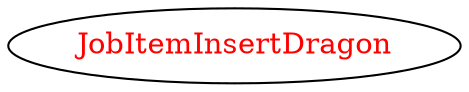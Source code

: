 digraph dependencyGraph {
 concentrate=true;
 ranksep="2.0";
 rankdir="LR"; 
 splines="ortho";
"JobItemInsertDragon" [fontcolor="red"];
}